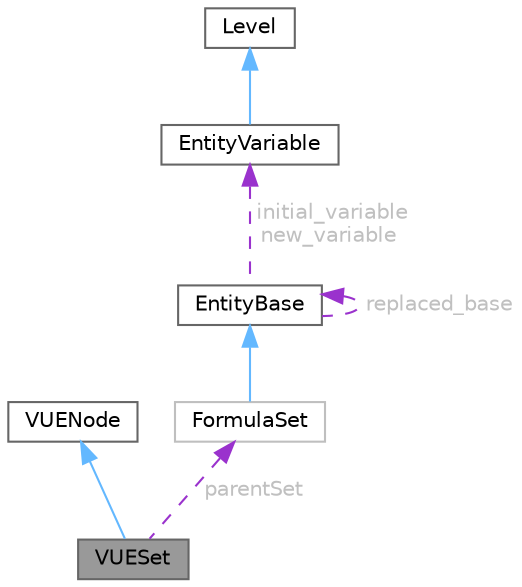 digraph "VUESet"
{
 // LATEX_PDF_SIZE
  bgcolor="transparent";
  edge [fontname=Helvetica,fontsize=10,labelfontname=Helvetica,labelfontsize=10];
  node [fontname=Helvetica,fontsize=10,shape=box,height=0.2,width=0.4];
  Node1 [id="Node000001",label="VUESet",height=0.2,width=0.4,color="gray40", fillcolor="grey60", style="filled", fontcolor="black",tooltip="Представляет узел набора формул в VUE-карте."];
  Node2 -> Node1 [id="edge1_Node000001_Node000002",dir="back",color="steelblue1",style="solid",tooltip=" "];
  Node2 [id="Node000002",label="VUENode",height=0.2,width=0.4,color="gray40", fillcolor="white", style="filled",URL="$classVUENode.html",tooltip="Базовый класс для VUEFormula и VUESet, содержащий общие свойства и методы для узлов VUE-карты."];
  Node3 -> Node1 [id="edge2_Node000001_Node000003",dir="back",color="darkorchid3",style="dashed",tooltip=" ",label=" parentSet",fontcolor="grey" ];
  Node3 [id="Node000003",label="FormulaSet",height=0.2,width=0.4,color="grey75", fillcolor="white", style="filled",URL="$classFormulaSet.html",tooltip=" "];
  Node4 -> Node3 [id="edge3_Node000003_Node000004",dir="back",color="steelblue1",style="solid",tooltip=" "];
  Node4 [id="Node000004",label="EntityBase",height=0.2,width=0.4,color="gray40", fillcolor="white", style="filled",URL="$classEntityBase.html",tooltip=" "];
  Node4 -> Node4 [id="edge4_Node000004_Node000004",dir="back",color="darkorchid3",style="dashed",tooltip=" ",label=" replaced_base",fontcolor="grey" ];
  Node5 -> Node4 [id="edge5_Node000004_Node000005",dir="back",color="darkorchid3",style="dashed",tooltip=" ",label=" initial_variable\nnew_variable",fontcolor="grey" ];
  Node5 [id="Node000005",label="EntityVariable",height=0.2,width=0.4,color="gray40", fillcolor="white", style="filled",URL="$classEntityVariable.html",tooltip="Класс, представляющий переменную сущность в логической формуле."];
  Node6 -> Node5 [id="edge6_Node000005_Node000006",dir="back",color="steelblue1",style="solid",tooltip=" "];
  Node6 [id="Node000006",label="Level",height=0.2,width=0.4,color="gray40", fillcolor="white", style="filled",URL="$classLevel.html",tooltip="Класс для элемента множества, представляющий множества формул."];
}
